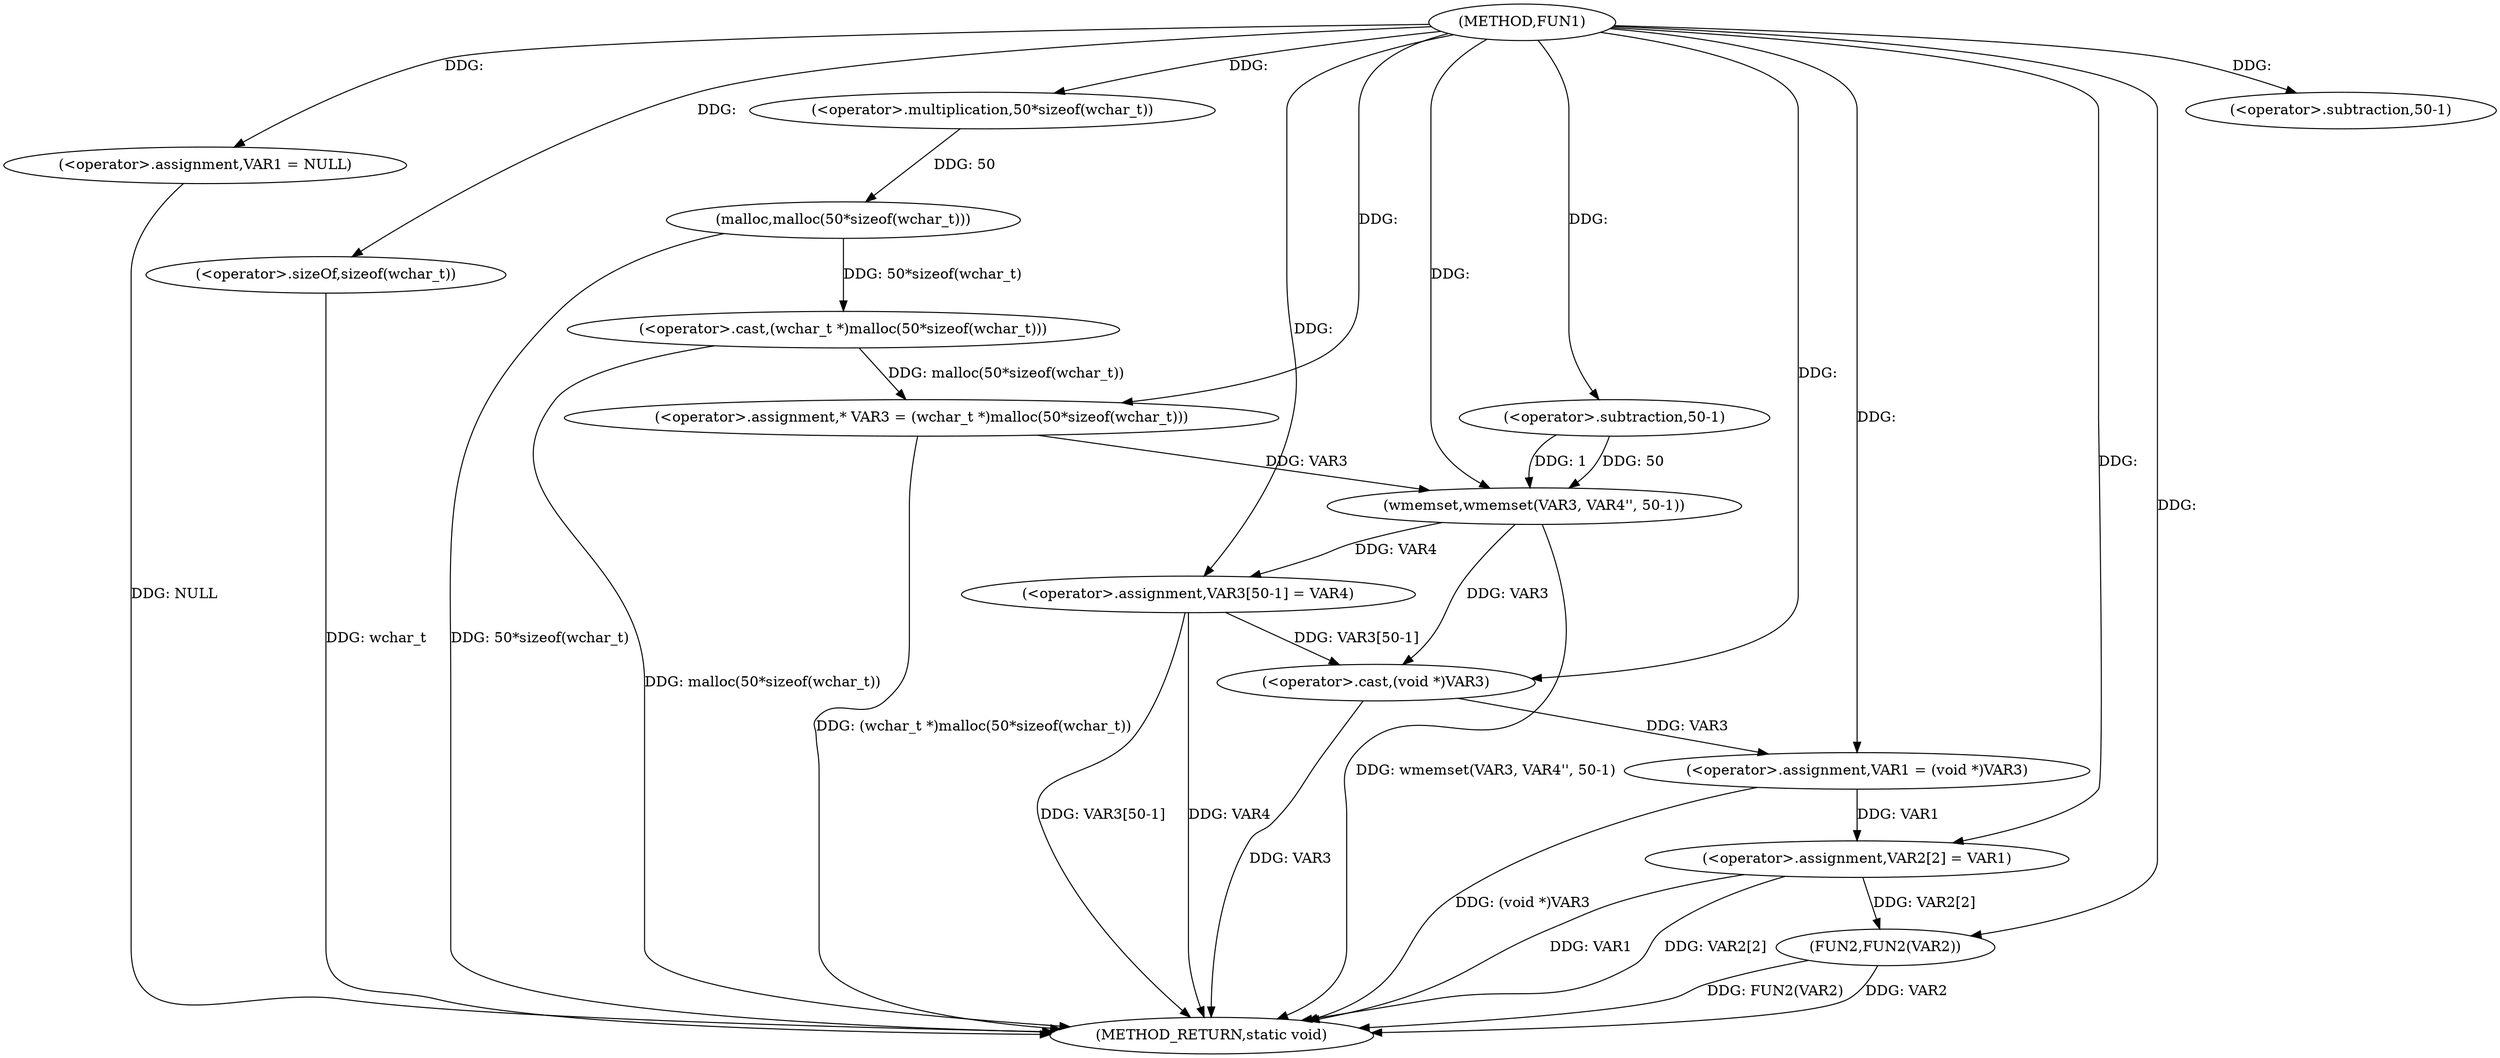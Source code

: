 digraph FUN1 {  
"1000100" [label = "(METHOD,FUN1)" ]
"1000143" [label = "(METHOD_RETURN,static void)" ]
"1000104" [label = "(<operator>.assignment,VAR1 = NULL)" ]
"1000109" [label = "(<operator>.assignment,* VAR3 = (wchar_t *)malloc(50*sizeof(wchar_t)))" ]
"1000111" [label = "(<operator>.cast,(wchar_t *)malloc(50*sizeof(wchar_t)))" ]
"1000113" [label = "(malloc,malloc(50*sizeof(wchar_t)))" ]
"1000114" [label = "(<operator>.multiplication,50*sizeof(wchar_t))" ]
"1000116" [label = "(<operator>.sizeOf,sizeof(wchar_t))" ]
"1000118" [label = "(wmemset,wmemset(VAR3, VAR4'', 50-1))" ]
"1000121" [label = "(<operator>.subtraction,50-1)" ]
"1000124" [label = "(<operator>.assignment,VAR3[50-1] = VAR4)" ]
"1000127" [label = "(<operator>.subtraction,50-1)" ]
"1000131" [label = "(<operator>.assignment,VAR1 = (void *)VAR3)" ]
"1000133" [label = "(<operator>.cast,(void *)VAR3)" ]
"1000136" [label = "(<operator>.assignment,VAR2[2] = VAR1)" ]
"1000141" [label = "(FUN2,FUN2(VAR2))" ]
  "1000116" -> "1000143"  [ label = "DDG: wchar_t"] 
  "1000124" -> "1000143"  [ label = "DDG: VAR4"] 
  "1000141" -> "1000143"  [ label = "DDG: VAR2"] 
  "1000124" -> "1000143"  [ label = "DDG: VAR3[50-1]"] 
  "1000113" -> "1000143"  [ label = "DDG: 50*sizeof(wchar_t)"] 
  "1000141" -> "1000143"  [ label = "DDG: FUN2(VAR2)"] 
  "1000136" -> "1000143"  [ label = "DDG: VAR1"] 
  "1000118" -> "1000143"  [ label = "DDG: wmemset(VAR3, VAR4'', 50-1)"] 
  "1000131" -> "1000143"  [ label = "DDG: (void *)VAR3"] 
  "1000133" -> "1000143"  [ label = "DDG: VAR3"] 
  "1000111" -> "1000143"  [ label = "DDG: malloc(50*sizeof(wchar_t))"] 
  "1000109" -> "1000143"  [ label = "DDG: (wchar_t *)malloc(50*sizeof(wchar_t))"] 
  "1000136" -> "1000143"  [ label = "DDG: VAR2[2]"] 
  "1000104" -> "1000143"  [ label = "DDG: NULL"] 
  "1000100" -> "1000104"  [ label = "DDG: "] 
  "1000111" -> "1000109"  [ label = "DDG: malloc(50*sizeof(wchar_t))"] 
  "1000100" -> "1000109"  [ label = "DDG: "] 
  "1000113" -> "1000111"  [ label = "DDG: 50*sizeof(wchar_t)"] 
  "1000114" -> "1000113"  [ label = "DDG: 50"] 
  "1000100" -> "1000114"  [ label = "DDG: "] 
  "1000100" -> "1000116"  [ label = "DDG: "] 
  "1000109" -> "1000118"  [ label = "DDG: VAR3"] 
  "1000100" -> "1000118"  [ label = "DDG: "] 
  "1000121" -> "1000118"  [ label = "DDG: 50"] 
  "1000121" -> "1000118"  [ label = "DDG: 1"] 
  "1000100" -> "1000121"  [ label = "DDG: "] 
  "1000118" -> "1000124"  [ label = "DDG: VAR4"] 
  "1000100" -> "1000124"  [ label = "DDG: "] 
  "1000100" -> "1000127"  [ label = "DDG: "] 
  "1000133" -> "1000131"  [ label = "DDG: VAR3"] 
  "1000100" -> "1000131"  [ label = "DDG: "] 
  "1000124" -> "1000133"  [ label = "DDG: VAR3[50-1]"] 
  "1000118" -> "1000133"  [ label = "DDG: VAR3"] 
  "1000100" -> "1000133"  [ label = "DDG: "] 
  "1000131" -> "1000136"  [ label = "DDG: VAR1"] 
  "1000100" -> "1000136"  [ label = "DDG: "] 
  "1000136" -> "1000141"  [ label = "DDG: VAR2[2]"] 
  "1000100" -> "1000141"  [ label = "DDG: "] 
}
